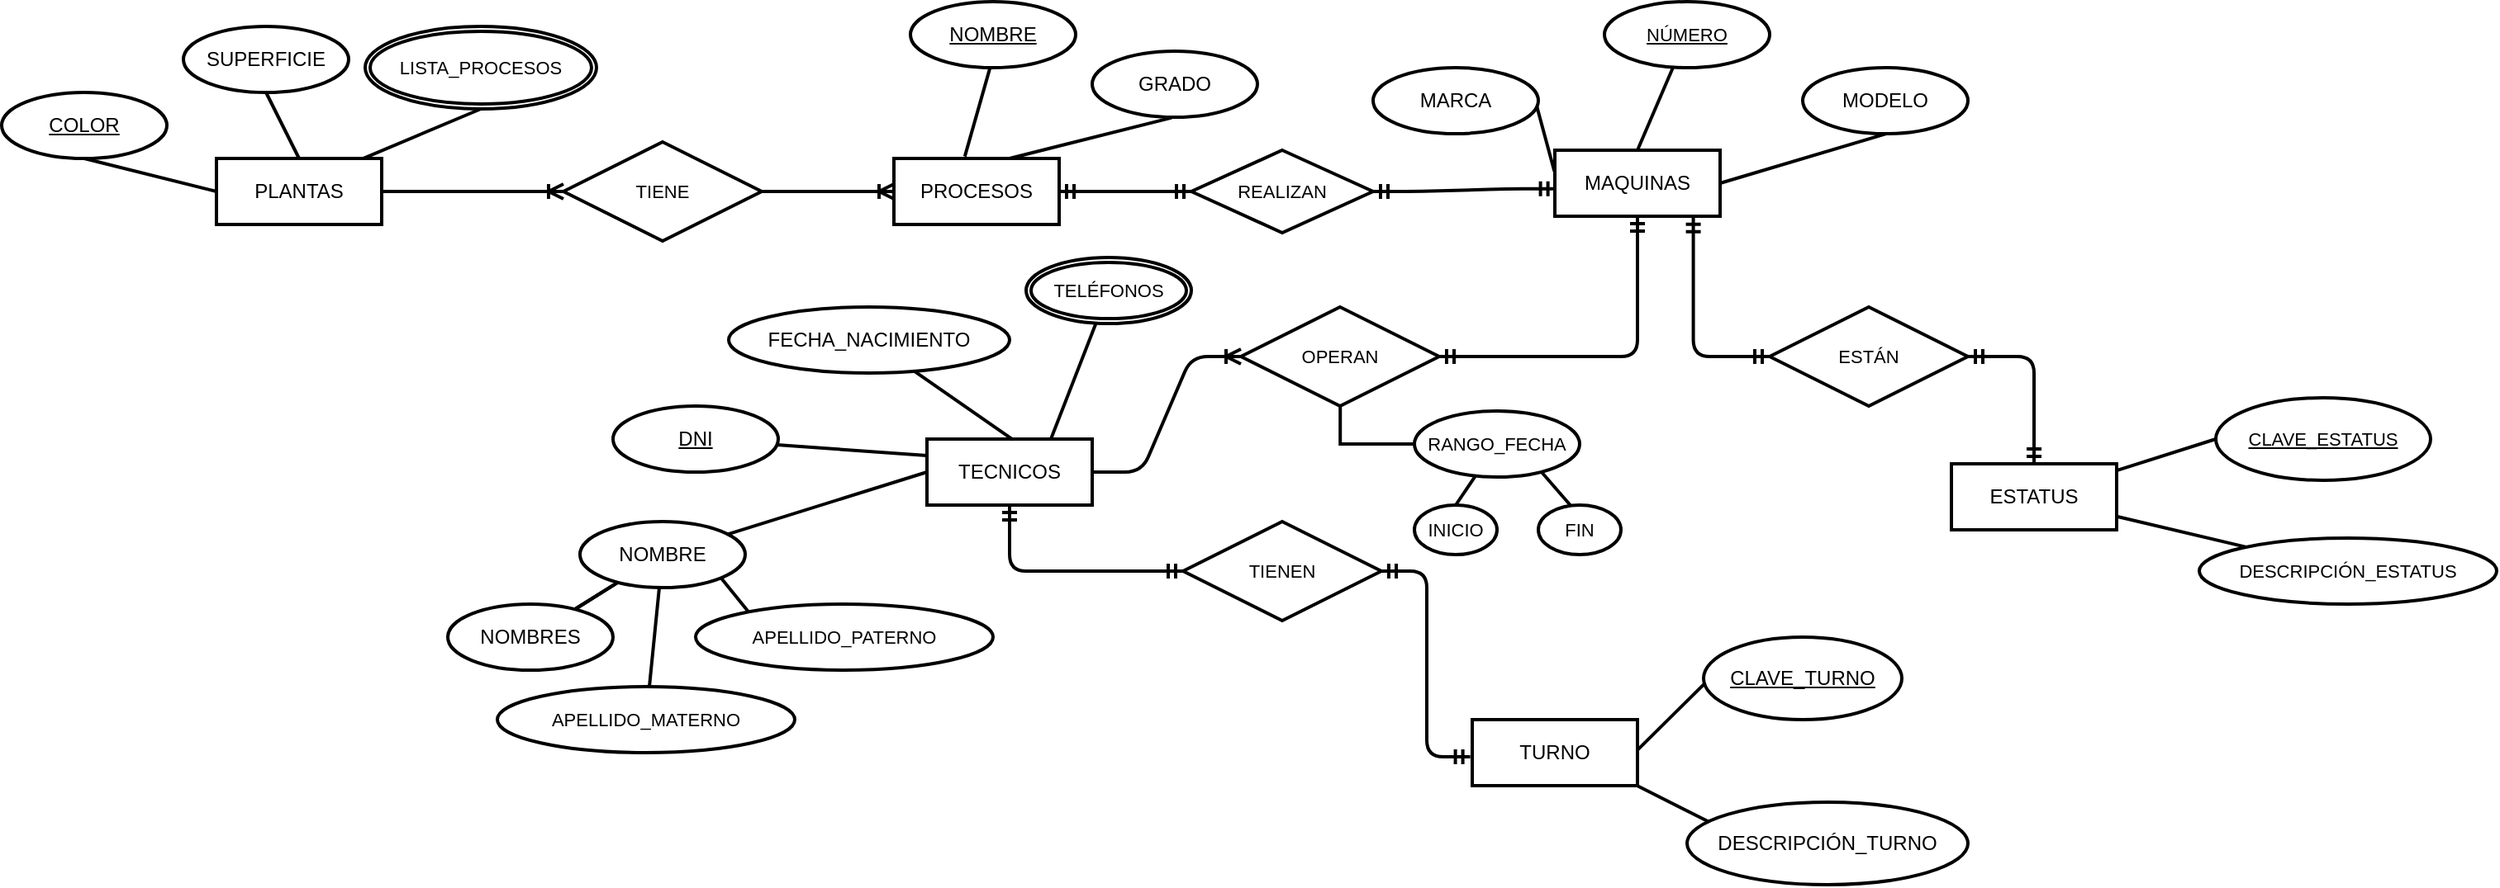 <mxfile>
    <diagram id="B3d6xKt4GkO-Jak7Re-C" name="Página-1">
        <mxGraphModel dx="516" dy="240" grid="1" gridSize="10" guides="1" tooltips="1" connect="1" arrows="1" fold="1" page="1" pageScale="1" pageWidth="1920" pageHeight="1080" math="0" shadow="0">
            <root>
                <mxCell id="0"/>
                <mxCell id="1" parent="0"/>
                <mxCell id="2" value="PLANTAS" style="whiteSpace=wrap;html=1;align=center;strokeWidth=2;" parent="1" vertex="1">
                    <mxGeometry x="380" y="367" width="100" height="40" as="geometry"/>
                </mxCell>
                <mxCell id="3" value="MAQUINAS" style="whiteSpace=wrap;html=1;align=center;strokeWidth=2;" parent="1" vertex="1">
                    <mxGeometry x="1190" y="362" width="100" height="40" as="geometry"/>
                </mxCell>
                <mxCell id="5" value="PROCESOS" style="whiteSpace=wrap;html=1;align=center;strokeWidth=2;" parent="1" vertex="1">
                    <mxGeometry x="790" y="367" width="100" height="40" as="geometry"/>
                </mxCell>
                <mxCell id="6" value="TECNICOS" style="whiteSpace=wrap;html=1;align=center;strokeWidth=2;" parent="1" vertex="1">
                    <mxGeometry x="810" y="537" width="100" height="40" as="geometry"/>
                </mxCell>
                <mxCell id="8" value="COLOR" style="ellipse;whiteSpace=wrap;html=1;align=center;fontStyle=4;strokeWidth=2;" parent="1" vertex="1">
                    <mxGeometry x="250" y="327" width="100" height="40" as="geometry"/>
                </mxCell>
                <mxCell id="10" value="TURNO" style="whiteSpace=wrap;html=1;align=center;strokeWidth=2;" parent="1" vertex="1">
                    <mxGeometry x="1140" y="707" width="100" height="40" as="geometry"/>
                </mxCell>
                <mxCell id="11" value="SUPERFICIE" style="ellipse;whiteSpace=wrap;html=1;align=center;strokeWidth=2;" parent="1" vertex="1">
                    <mxGeometry x="360" y="287" width="100" height="40" as="geometry"/>
                </mxCell>
                <mxCell id="18" value="NOMBRE" style="ellipse;whiteSpace=wrap;html=1;align=center;fontStyle=4;strokeWidth=2;" parent="1" vertex="1">
                    <mxGeometry x="800" y="272" width="100" height="40" as="geometry"/>
                </mxCell>
                <mxCell id="21" value="GRADO" style="ellipse;whiteSpace=wrap;html=1;align=center;fontStyle=0;strokeWidth=2;" parent="1" vertex="1">
                    <mxGeometry x="910" y="302" width="100" height="40" as="geometry"/>
                </mxCell>
                <mxCell id="30" value="" style="endArrow=none;html=1;rounded=0;entryX=0;entryY=0.5;entryDx=0;entryDy=0;exitX=0.5;exitY=1;exitDx=0;exitDy=0;strokeWidth=2;" parent="1" source="8" target="2" edge="1">
                    <mxGeometry relative="1" as="geometry">
                        <mxPoint x="300" y="367" as="sourcePoint"/>
                        <mxPoint x="460" y="367" as="targetPoint"/>
                    </mxGeometry>
                </mxCell>
                <mxCell id="32" value="" style="endArrow=none;html=1;rounded=0;exitX=0.5;exitY=1;exitDx=0;exitDy=0;entryX=0.5;entryY=0;entryDx=0;entryDy=0;strokeWidth=2;" parent="1" source="11" target="2" edge="1">
                    <mxGeometry relative="1" as="geometry">
                        <mxPoint x="350" y="357" as="sourcePoint"/>
                        <mxPoint x="490" y="357" as="targetPoint"/>
                    </mxGeometry>
                </mxCell>
                <mxCell id="34" value="" style="endArrow=none;html=1;rounded=0;exitX=0.89;exitY=-0.002;exitDx=0;exitDy=0;exitPerimeter=0;entryX=0.5;entryY=1;entryDx=0;entryDy=0;strokeWidth=2;" parent="1" source="2" target="94" edge="1">
                    <mxGeometry relative="1" as="geometry">
                        <mxPoint x="410" y="347" as="sourcePoint"/>
                        <mxPoint x="540" y="337" as="targetPoint"/>
                    </mxGeometry>
                </mxCell>
                <mxCell id="40" value="" style="endArrow=none;html=1;rounded=0;exitX=0.482;exitY=0.999;exitDx=0;exitDy=0;exitPerimeter=0;entryX=0.429;entryY=-0.03;entryDx=0;entryDy=0;entryPerimeter=0;strokeWidth=2;" parent="1" source="18" target="5" edge="1">
                    <mxGeometry relative="1" as="geometry">
                        <mxPoint x="820" y="352" as="sourcePoint"/>
                        <mxPoint x="980" y="352" as="targetPoint"/>
                    </mxGeometry>
                </mxCell>
                <mxCell id="41" value="" style="endArrow=none;html=1;rounded=0;exitX=0.481;exitY=1.008;exitDx=0;exitDy=0;exitPerimeter=0;entryX=0.7;entryY=0;entryDx=0;entryDy=0;entryPerimeter=0;strokeWidth=2;" parent="1" source="21" target="5" edge="1">
                    <mxGeometry relative="1" as="geometry">
                        <mxPoint x="888" y="332" as="sourcePoint"/>
                        <mxPoint x="873" y="381" as="targetPoint"/>
                    </mxGeometry>
                </mxCell>
                <mxCell id="42" value="MARCA" style="ellipse;whiteSpace=wrap;html=1;align=center;strokeWidth=2;" parent="1" vertex="1">
                    <mxGeometry x="1080" y="312" width="100" height="40" as="geometry"/>
                </mxCell>
                <mxCell id="43" value="" style="endArrow=none;html=1;rounded=0;exitX=0.99;exitY=0.579;exitDx=0;exitDy=0;entryX=-0.003;entryY=0.318;entryDx=0;entryDy=0;entryPerimeter=0;exitPerimeter=0;strokeWidth=2;" parent="1" source="42" target="3" edge="1">
                    <mxGeometry relative="1" as="geometry">
                        <mxPoint x="1205" y="312" as="sourcePoint"/>
                        <mxPoint x="1190" y="361" as="targetPoint"/>
                    </mxGeometry>
                </mxCell>
                <mxCell id="45" value="MODELO" style="ellipse;whiteSpace=wrap;html=1;align=center;strokeWidth=2;" parent="1" vertex="1">
                    <mxGeometry x="1340" y="312" width="100" height="40" as="geometry"/>
                </mxCell>
                <mxCell id="46" value="" style="endArrow=none;html=1;rounded=0;exitX=0.513;exitY=0.996;exitDx=0;exitDy=0;entryX=1;entryY=0.5;entryDx=0;entryDy=0;exitPerimeter=0;strokeWidth=2;" parent="1" source="45" target="3" edge="1">
                    <mxGeometry relative="1" as="geometry">
                        <mxPoint x="1180" y="322" as="sourcePoint"/>
                        <mxPoint x="1230" y="352" as="targetPoint"/>
                    </mxGeometry>
                </mxCell>
                <mxCell id="49" value="&lt;u&gt;&lt;font style=&quot;color: light-dark(rgb(0, 0, 0), rgb(255, 255, 255));&quot;&gt;CLAVE_TURNO&lt;/font&gt;&lt;/u&gt;" style="ellipse;whiteSpace=wrap;html=1;align=center;strokeWidth=2;" parent="1" vertex="1">
                    <mxGeometry x="1280" y="657" width="120" height="50" as="geometry"/>
                </mxCell>
                <mxCell id="50" value="DESCRIPCIÓN_TURNO" style="ellipse;whiteSpace=wrap;html=1;align=center;strokeWidth=2;" parent="1" vertex="1">
                    <mxGeometry x="1270" y="757" width="170" height="50" as="geometry"/>
                </mxCell>
                <mxCell id="51" value="" style="endArrow=none;html=1;rounded=0;entryX=0.005;entryY=0.563;entryDx=0;entryDy=0;entryPerimeter=0;exitX=1.001;exitY=0.457;exitDx=0;exitDy=0;exitPerimeter=0;strokeWidth=2;" parent="1" source="10" target="49" edge="1">
                    <mxGeometry relative="1" as="geometry">
                        <mxPoint x="1160" y="737" as="sourcePoint"/>
                        <mxPoint x="1320" y="737" as="targetPoint"/>
                    </mxGeometry>
                </mxCell>
                <mxCell id="55" value="" style="endArrow=none;html=1;rounded=0;exitX=0.998;exitY=1;exitDx=0;exitDy=0;exitPerimeter=0;entryX=0.079;entryY=0.24;entryDx=0;entryDy=0;entryPerimeter=0;strokeWidth=2;" parent="1" source="10" target="50" edge="1">
                    <mxGeometry relative="1" as="geometry">
                        <mxPoint x="1170" y="767" as="sourcePoint"/>
                        <mxPoint x="1330" y="767" as="targetPoint"/>
                    </mxGeometry>
                </mxCell>
                <mxCell id="86" style="edgeStyle=none;shape=connector;rounded=1;html=1;entryX=0;entryY=0.5;entryDx=0;entryDy=0;strokeColor=default;align=center;verticalAlign=middle;fontFamily=Helvetica;fontSize=11;fontColor=default;labelBackgroundColor=default;endArrow=none;endFill=0;strokeWidth=2;" parent="1" source="56" target="85" edge="1">
                    <mxGeometry relative="1" as="geometry"/>
                </mxCell>
                <mxCell id="89" style="edgeStyle=none;shape=connector;rounded=1;html=1;strokeColor=default;align=center;verticalAlign=middle;fontFamily=Helvetica;fontSize=11;fontColor=default;labelBackgroundColor=default;endArrow=none;endFill=0;strokeWidth=2;" parent="1" source="56" target="88" edge="1">
                    <mxGeometry relative="1" as="geometry"/>
                </mxCell>
                <mxCell id="56" value="ESTATUS" style="whiteSpace=wrap;html=1;align=center;strokeWidth=2;" parent="1" vertex="1">
                    <mxGeometry x="1430" y="552" width="100" height="40" as="geometry"/>
                </mxCell>
                <mxCell id="57" value="DNI" style="ellipse;whiteSpace=wrap;html=1;align=center;fontStyle=4;strokeWidth=2;" parent="1" vertex="1">
                    <mxGeometry x="620" y="517" width="100" height="40" as="geometry"/>
                </mxCell>
                <mxCell id="58" value="FECHA_NACIMIENTO" style="ellipse;whiteSpace=wrap;html=1;align=center;strokeWidth=2;" parent="1" vertex="1">
                    <mxGeometry x="690" y="457" width="170" height="40" as="geometry"/>
                </mxCell>
                <mxCell id="66" style="edgeStyle=none;shape=connector;rounded=1;html=1;entryX=0;entryY=0.5;entryDx=0;entryDy=0;strokeColor=default;align=center;verticalAlign=middle;fontFamily=Helvetica;fontSize=11;fontColor=default;labelBackgroundColor=default;endArrow=none;endFill=0;strokeWidth=2;" parent="1" source="60" target="6" edge="1">
                    <mxGeometry relative="1" as="geometry"/>
                </mxCell>
                <mxCell id="71" value="" style="edgeStyle=none;shape=connector;rounded=1;html=1;strokeColor=default;align=center;verticalAlign=middle;fontFamily=Helvetica;fontSize=11;fontColor=default;labelBackgroundColor=default;endArrow=none;endFill=0;strokeWidth=2;" parent="1" source="60" target="70" edge="1">
                    <mxGeometry relative="1" as="geometry"/>
                </mxCell>
                <mxCell id="73" value="" style="edgeStyle=none;shape=connector;rounded=1;html=1;strokeColor=default;align=center;verticalAlign=middle;fontFamily=Helvetica;fontSize=11;fontColor=default;labelBackgroundColor=default;endArrow=none;endFill=0;strokeWidth=2;" parent="1" source="60" target="70" edge="1">
                    <mxGeometry relative="1" as="geometry"/>
                </mxCell>
                <mxCell id="74" value="" style="edgeStyle=none;shape=connector;rounded=1;html=1;strokeColor=default;align=center;verticalAlign=middle;fontFamily=Helvetica;fontSize=11;fontColor=default;labelBackgroundColor=default;endArrow=none;endFill=0;strokeWidth=2;" parent="1" source="60" target="70" edge="1">
                    <mxGeometry relative="1" as="geometry"/>
                </mxCell>
                <mxCell id="60" value="NOMBRE" style="ellipse;whiteSpace=wrap;html=1;align=center;strokeWidth=2;" parent="1" vertex="1">
                    <mxGeometry x="600" y="587" width="100" height="40" as="geometry"/>
                </mxCell>
                <mxCell id="64" style="edgeStyle=none;html=1;entryX=0;entryY=0.25;entryDx=0;entryDy=0;endArrow=none;endFill=0;strokeWidth=2;" parent="1" source="57" target="6" edge="1">
                    <mxGeometry relative="1" as="geometry"/>
                </mxCell>
                <mxCell id="70" value="NOMBRES" style="ellipse;whiteSpace=wrap;html=1;align=center;strokeWidth=2;" parent="1" vertex="1">
                    <mxGeometry x="520" y="637" width="100" height="40" as="geometry"/>
                </mxCell>
                <mxCell id="72" style="edgeStyle=none;shape=connector;rounded=1;html=1;entryX=0.521;entryY=0.011;entryDx=0;entryDy=0;entryPerimeter=0;strokeColor=default;align=center;verticalAlign=middle;fontFamily=Helvetica;fontSize=11;fontColor=default;labelBackgroundColor=default;endArrow=none;endFill=0;strokeWidth=2;" parent="1" source="58" target="6" edge="1">
                    <mxGeometry relative="1" as="geometry"/>
                </mxCell>
                <mxCell id="77" style="edgeStyle=none;shape=connector;rounded=1;html=1;strokeColor=default;align=center;verticalAlign=middle;fontFamily=Helvetica;fontSize=11;fontColor=default;labelBackgroundColor=default;endArrow=none;endFill=0;strokeWidth=2;" parent="1" source="76" target="60" edge="1">
                    <mxGeometry relative="1" as="geometry"/>
                </mxCell>
                <mxCell id="76" value="APELLIDO_MATERNO" style="ellipse;whiteSpace=wrap;html=1;align=center;fontFamily=Helvetica;fontSize=11;fontColor=default;labelBackgroundColor=default;strokeWidth=2;" parent="1" vertex="1">
                    <mxGeometry x="550" y="687" width="180" height="40" as="geometry"/>
                </mxCell>
                <mxCell id="78" value="APELLIDO_PATERNO" style="ellipse;whiteSpace=wrap;html=1;align=center;fontFamily=Helvetica;fontSize=11;fontColor=default;labelBackgroundColor=default;strokeWidth=2;" parent="1" vertex="1">
                    <mxGeometry x="670" y="637" width="180" height="40" as="geometry"/>
                </mxCell>
                <mxCell id="79" style="edgeStyle=none;shape=connector;rounded=1;html=1;exitX=1;exitY=1;exitDx=0;exitDy=0;entryX=0.178;entryY=0.119;entryDx=0;entryDy=0;entryPerimeter=0;strokeColor=default;align=center;verticalAlign=middle;fontFamily=Helvetica;fontSize=11;fontColor=default;labelBackgroundColor=default;endArrow=none;endFill=0;strokeWidth=2;" parent="1" source="60" target="78" edge="1">
                    <mxGeometry relative="1" as="geometry"/>
                </mxCell>
                <mxCell id="81" style="edgeStyle=none;shape=connector;rounded=1;html=1;entryX=0.75;entryY=0;entryDx=0;entryDy=0;strokeColor=default;align=center;verticalAlign=middle;fontFamily=Helvetica;fontSize=11;fontColor=default;labelBackgroundColor=default;endArrow=none;endFill=0;strokeWidth=2;" parent="1" source="80" target="6" edge="1">
                    <mxGeometry relative="1" as="geometry"/>
                </mxCell>
                <mxCell id="80" value="TELÉFONOS" style="ellipse;shape=doubleEllipse;margin=3;whiteSpace=wrap;html=1;align=center;fontFamily=Helvetica;fontSize=11;fontColor=default;labelBackgroundColor=default;strokeWidth=2;" parent="1" vertex="1">
                    <mxGeometry x="870" y="427" width="100" height="40" as="geometry"/>
                </mxCell>
                <mxCell id="85" value="CLAVE_ESTATUS" style="ellipse;whiteSpace=wrap;html=1;align=center;fontStyle=4;fontFamily=Helvetica;fontSize=11;fontColor=default;labelBackgroundColor=default;strokeWidth=2;" parent="1" vertex="1">
                    <mxGeometry x="1590" y="512" width="130" height="50" as="geometry"/>
                </mxCell>
                <mxCell id="88" value="DESCRIPCIÓN_ESTATUS" style="ellipse;whiteSpace=wrap;html=1;align=center;fontFamily=Helvetica;fontSize=11;fontColor=default;labelBackgroundColor=default;strokeWidth=2;" parent="1" vertex="1">
                    <mxGeometry x="1580" y="597" width="180" height="40" as="geometry"/>
                </mxCell>
                <mxCell id="92" style="edgeStyle=none;shape=connector;rounded=1;html=1;entryX=0.5;entryY=0;entryDx=0;entryDy=0;strokeColor=default;align=center;verticalAlign=middle;fontFamily=Helvetica;fontSize=11;fontColor=default;labelBackgroundColor=default;endArrow=none;endFill=0;strokeWidth=2;" parent="1" source="91" target="3" edge="1">
                    <mxGeometry relative="1" as="geometry"/>
                </mxCell>
                <mxCell id="91" value="NÚMERO" style="ellipse;whiteSpace=wrap;html=1;align=center;fontFamily=Helvetica;fontSize=11;fontColor=default;labelBackgroundColor=default;fontStyle=4;strokeWidth=2;" parent="1" vertex="1">
                    <mxGeometry x="1220" y="272" width="100" height="40" as="geometry"/>
                </mxCell>
                <mxCell id="94" value="LISTA_PROCESOS" style="ellipse;shape=doubleEllipse;margin=3;whiteSpace=wrap;html=1;align=center;fontFamily=Helvetica;fontSize=11;fontColor=default;labelBackgroundColor=default;strokeWidth=2;" parent="1" vertex="1">
                    <mxGeometry x="470" y="287" width="140" height="50" as="geometry"/>
                </mxCell>
                <mxCell id="97" value="TIENE" style="shape=rhombus;perimeter=rhombusPerimeter;whiteSpace=wrap;html=1;align=center;fontFamily=Helvetica;fontSize=11;fontColor=default;labelBackgroundColor=default;strokeWidth=2;" parent="1" vertex="1">
                    <mxGeometry x="590" y="357" width="120" height="60" as="geometry"/>
                </mxCell>
                <mxCell id="107" value="REALIZAN" style="shape=rhombus;perimeter=rhombusPerimeter;whiteSpace=wrap;html=1;align=center;fontFamily=Helvetica;fontSize=11;fontColor=default;labelBackgroundColor=default;strokeWidth=2;" parent="1" vertex="1">
                    <mxGeometry x="970" y="362" width="110" height="50" as="geometry"/>
                </mxCell>
                <mxCell id="114" value="" style="edgeStyle=entityRelationEdgeStyle;fontSize=12;html=1;endArrow=ERmandOne;startArrow=ERmandOne;rounded=1;strokeColor=default;align=center;verticalAlign=middle;fontFamily=Helvetica;fontColor=default;labelBackgroundColor=default;exitX=1;exitY=0.5;exitDx=0;exitDy=0;entryX=0;entryY=0.5;entryDx=0;entryDy=0;strokeWidth=2;" parent="1" source="5" target="107" edge="1">
                    <mxGeometry width="100" height="100" relative="1" as="geometry">
                        <mxPoint x="850" y="467" as="sourcePoint"/>
                        <mxPoint x="950" y="367" as="targetPoint"/>
                    </mxGeometry>
                </mxCell>
                <mxCell id="115" value="" style="edgeStyle=entityRelationEdgeStyle;fontSize=12;html=1;endArrow=ERmandOne;startArrow=ERmandOne;rounded=1;strokeColor=default;align=center;verticalAlign=middle;fontFamily=Helvetica;fontColor=default;labelBackgroundColor=default;entryX=0.003;entryY=0.585;entryDx=0;entryDy=0;entryPerimeter=0;exitX=1;exitY=0.5;exitDx=0;exitDy=0;strokeWidth=2;" parent="1" source="107" target="3" edge="1">
                    <mxGeometry width="100" height="100" relative="1" as="geometry">
                        <mxPoint x="1030" y="497" as="sourcePoint"/>
                        <mxPoint x="1130" y="397" as="targetPoint"/>
                    </mxGeometry>
                </mxCell>
                <mxCell id="117" value="" style="edgeStyle=entityRelationEdgeStyle;fontSize=12;html=1;endArrow=ERoneToMany;rounded=1;strokeColor=default;align=center;verticalAlign=middle;fontFamily=Helvetica;fontColor=default;labelBackgroundColor=default;exitX=1;exitY=0.5;exitDx=0;exitDy=0;entryX=0;entryY=0.5;entryDx=0;entryDy=0;strokeWidth=2;" parent="1" source="2" target="97" edge="1">
                    <mxGeometry width="100" height="100" relative="1" as="geometry">
                        <mxPoint x="710" y="537" as="sourcePoint"/>
                        <mxPoint x="810" y="437" as="targetPoint"/>
                    </mxGeometry>
                </mxCell>
                <mxCell id="118" value="" style="edgeStyle=entityRelationEdgeStyle;fontSize=12;html=1;endArrow=ERoneToMany;rounded=1;strokeColor=default;align=center;verticalAlign=middle;fontFamily=Helvetica;fontColor=default;labelBackgroundColor=default;exitX=1;exitY=0.5;exitDx=0;exitDy=0;entryX=0;entryY=0.5;entryDx=0;entryDy=0;strokeWidth=2;" parent="1" source="97" target="5" edge="1">
                    <mxGeometry width="100" height="100" relative="1" as="geometry">
                        <mxPoint x="690" y="447" as="sourcePoint"/>
                        <mxPoint x="790" y="347" as="targetPoint"/>
                    </mxGeometry>
                </mxCell>
                <mxCell id="119" value="OPERAN" style="shape=rhombus;perimeter=rhombusPerimeter;whiteSpace=wrap;html=1;align=center;fontFamily=Helvetica;fontSize=11;fontColor=default;labelBackgroundColor=default;strokeWidth=2;" parent="1" vertex="1">
                    <mxGeometry x="1000" y="457" width="120" height="60" as="geometry"/>
                </mxCell>
                <mxCell id="121" value="" style="fontSize=12;html=1;endArrow=ERmandOne;startArrow=ERmandOne;rounded=1;strokeColor=default;align=center;verticalAlign=middle;fontFamily=Helvetica;fontColor=default;labelBackgroundColor=default;entryX=0.5;entryY=1;entryDx=0;entryDy=0;exitX=1;exitY=0.5;exitDx=0;exitDy=0;elbow=vertical;edgeStyle=orthogonalEdgeStyle;curved=0;strokeWidth=2;" parent="1" source="119" target="3" edge="1">
                    <mxGeometry width="100" height="100" relative="1" as="geometry">
                        <mxPoint x="910" y="617" as="sourcePoint"/>
                        <mxPoint x="1010" y="517" as="targetPoint"/>
                    </mxGeometry>
                </mxCell>
                <mxCell id="122" value="" style="edgeStyle=entityRelationEdgeStyle;fontSize=12;html=1;endArrow=ERoneToMany;rounded=1;strokeColor=default;align=center;verticalAlign=middle;fontFamily=Helvetica;fontColor=default;labelBackgroundColor=default;exitX=1;exitY=0.5;exitDx=0;exitDy=0;entryX=0;entryY=0.5;entryDx=0;entryDy=0;strokeWidth=2;" parent="1" source="6" target="119" edge="1">
                    <mxGeometry width="100" height="100" relative="1" as="geometry">
                        <mxPoint x="1070" y="607" as="sourcePoint"/>
                        <mxPoint x="990" y="507" as="targetPoint"/>
                    </mxGeometry>
                </mxCell>
                <mxCell id="123" value="TIENEN" style="shape=rhombus;perimeter=rhombusPerimeter;whiteSpace=wrap;html=1;align=center;fontFamily=Helvetica;fontSize=11;fontColor=default;labelBackgroundColor=default;strokeWidth=2;" parent="1" vertex="1">
                    <mxGeometry x="965" y="587" width="120" height="60" as="geometry"/>
                </mxCell>
                <mxCell id="124" value="" style="fontSize=12;html=1;endArrow=ERmandOne;startArrow=ERmandOne;rounded=1;strokeColor=default;align=center;verticalAlign=middle;fontFamily=Helvetica;fontColor=default;labelBackgroundColor=default;entryX=0.5;entryY=1;entryDx=0;entryDy=0;edgeStyle=orthogonalEdgeStyle;exitX=0;exitY=0.5;exitDx=0;exitDy=0;strokeWidth=2;" parent="1" source="123" target="6" edge="1">
                    <mxGeometry width="100" height="100" relative="1" as="geometry">
                        <mxPoint x="960" y="617" as="sourcePoint"/>
                        <mxPoint x="1080" y="517" as="targetPoint"/>
                    </mxGeometry>
                </mxCell>
                <mxCell id="125" value="" style="edgeStyle=orthogonalEdgeStyle;fontSize=12;html=1;endArrow=ERmandOne;startArrow=ERmandOne;rounded=1;strokeColor=default;align=center;verticalAlign=middle;fontFamily=Helvetica;fontColor=default;labelBackgroundColor=default;entryX=1;entryY=0.5;entryDx=0;entryDy=0;exitX=-0.012;exitY=0.563;exitDx=0;exitDy=0;exitPerimeter=0;strokeWidth=2;" parent="1" source="10" target="123" edge="1">
                    <mxGeometry width="100" height="100" relative="1" as="geometry">
                        <mxPoint x="1060" y="707" as="sourcePoint"/>
                        <mxPoint x="1160" y="607" as="targetPoint"/>
                    </mxGeometry>
                </mxCell>
                <mxCell id="126" value="ESTÁN" style="shape=rhombus;perimeter=rhombusPerimeter;whiteSpace=wrap;html=1;align=center;fontFamily=Helvetica;fontSize=11;fontColor=default;labelBackgroundColor=default;strokeWidth=2;" parent="1" vertex="1">
                    <mxGeometry x="1320" y="457" width="120" height="60" as="geometry"/>
                </mxCell>
                <mxCell id="127" value="" style="edgeStyle=orthogonalEdgeStyle;fontSize=12;html=1;endArrow=ERmandOne;startArrow=ERmandOne;rounded=1;strokeColor=default;align=center;verticalAlign=middle;fontFamily=Helvetica;fontColor=default;labelBackgroundColor=default;entryX=0.838;entryY=1.008;entryDx=0;entryDy=0;entryPerimeter=0;exitX=0;exitY=0.5;exitDx=0;exitDy=0;strokeWidth=2;" parent="1" source="126" target="3" edge="1">
                    <mxGeometry width="100" height="100" relative="1" as="geometry">
                        <mxPoint x="1360" y="557" as="sourcePoint"/>
                        <mxPoint x="1460" y="457" as="targetPoint"/>
                    </mxGeometry>
                </mxCell>
                <mxCell id="128" value="" style="edgeStyle=orthogonalEdgeStyle;fontSize=12;html=1;endArrow=ERmandOne;startArrow=ERmandOne;rounded=1;strokeColor=default;align=center;verticalAlign=middle;fontFamily=Helvetica;fontColor=default;labelBackgroundColor=default;entryX=1;entryY=0.5;entryDx=0;entryDy=0;exitX=0.5;exitY=0;exitDx=0;exitDy=0;strokeWidth=2;" parent="1" source="56" target="126" edge="1">
                    <mxGeometry width="100" height="100" relative="1" as="geometry">
                        <mxPoint x="1460" y="587" as="sourcePoint"/>
                        <mxPoint x="1560" y="487" as="targetPoint"/>
                    </mxGeometry>
                </mxCell>
                <mxCell id="133" style="edgeStyle=none;shape=connector;rounded=1;html=1;entryX=0.5;entryY=0;entryDx=0;entryDy=0;strokeColor=default;align=center;verticalAlign=middle;fontFamily=Helvetica;fontSize=11;fontColor=default;labelBackgroundColor=default;endArrow=none;endFill=0;strokeWidth=2;" parent="1" source="129" target="131" edge="1">
                    <mxGeometry relative="1" as="geometry"/>
                </mxCell>
                <mxCell id="129" value="RANGO_FECHA" style="ellipse;whiteSpace=wrap;html=1;align=center;fontFamily=Helvetica;fontSize=11;fontColor=default;labelBackgroundColor=default;strokeWidth=2;" parent="1" vertex="1">
                    <mxGeometry x="1105" y="520" width="100" height="40" as="geometry"/>
                </mxCell>
                <mxCell id="131" value="INICIO" style="ellipse;whiteSpace=wrap;html=1;align=center;fontStyle=0;fontFamily=Helvetica;fontSize=11;fontColor=default;labelBackgroundColor=default;strokeWidth=2;" parent="1" vertex="1">
                    <mxGeometry x="1105" y="577" width="50" height="30" as="geometry"/>
                </mxCell>
                <mxCell id="132" value="FIN" style="ellipse;whiteSpace=wrap;html=1;align=center;fontStyle=0;fontFamily=Helvetica;fontSize=11;fontColor=default;labelBackgroundColor=default;strokeWidth=2;" parent="1" vertex="1">
                    <mxGeometry x="1180" y="577" width="50" height="30" as="geometry"/>
                </mxCell>
                <mxCell id="134" value="" style="endArrow=none;html=1;rounded=0;strokeColor=default;align=center;verticalAlign=middle;fontFamily=Helvetica;fontSize=11;fontColor=default;labelBackgroundColor=default;edgeStyle=none;exitX=0.765;exitY=0.912;exitDx=0;exitDy=0;exitPerimeter=0;entryX=0.384;entryY=-0.004;entryDx=0;entryDy=0;entryPerimeter=0;strokeWidth=2;" parent="1" source="129" target="132" edge="1">
                    <mxGeometry relative="1" as="geometry">
                        <mxPoint x="1190" y="587" as="sourcePoint"/>
                        <mxPoint x="1230" y="577" as="targetPoint"/>
                    </mxGeometry>
                </mxCell>
                <mxCell id="135" value="" style="endArrow=none;html=1;rounded=0;strokeColor=default;align=center;verticalAlign=middle;fontFamily=Helvetica;fontSize=11;fontColor=default;labelBackgroundColor=default;edgeStyle=orthogonalEdgeStyle;exitX=0.501;exitY=0.992;exitDx=0;exitDy=0;exitPerimeter=0;entryX=0;entryY=0.5;entryDx=0;entryDy=0;strokeWidth=2;" parent="1" source="119" target="129" edge="1">
                    <mxGeometry relative="1" as="geometry">
                        <mxPoint x="950" y="547" as="sourcePoint"/>
                        <mxPoint x="1110" y="547" as="targetPoint"/>
                    </mxGeometry>
                </mxCell>
            </root>
        </mxGraphModel>
    </diagram>
</mxfile>